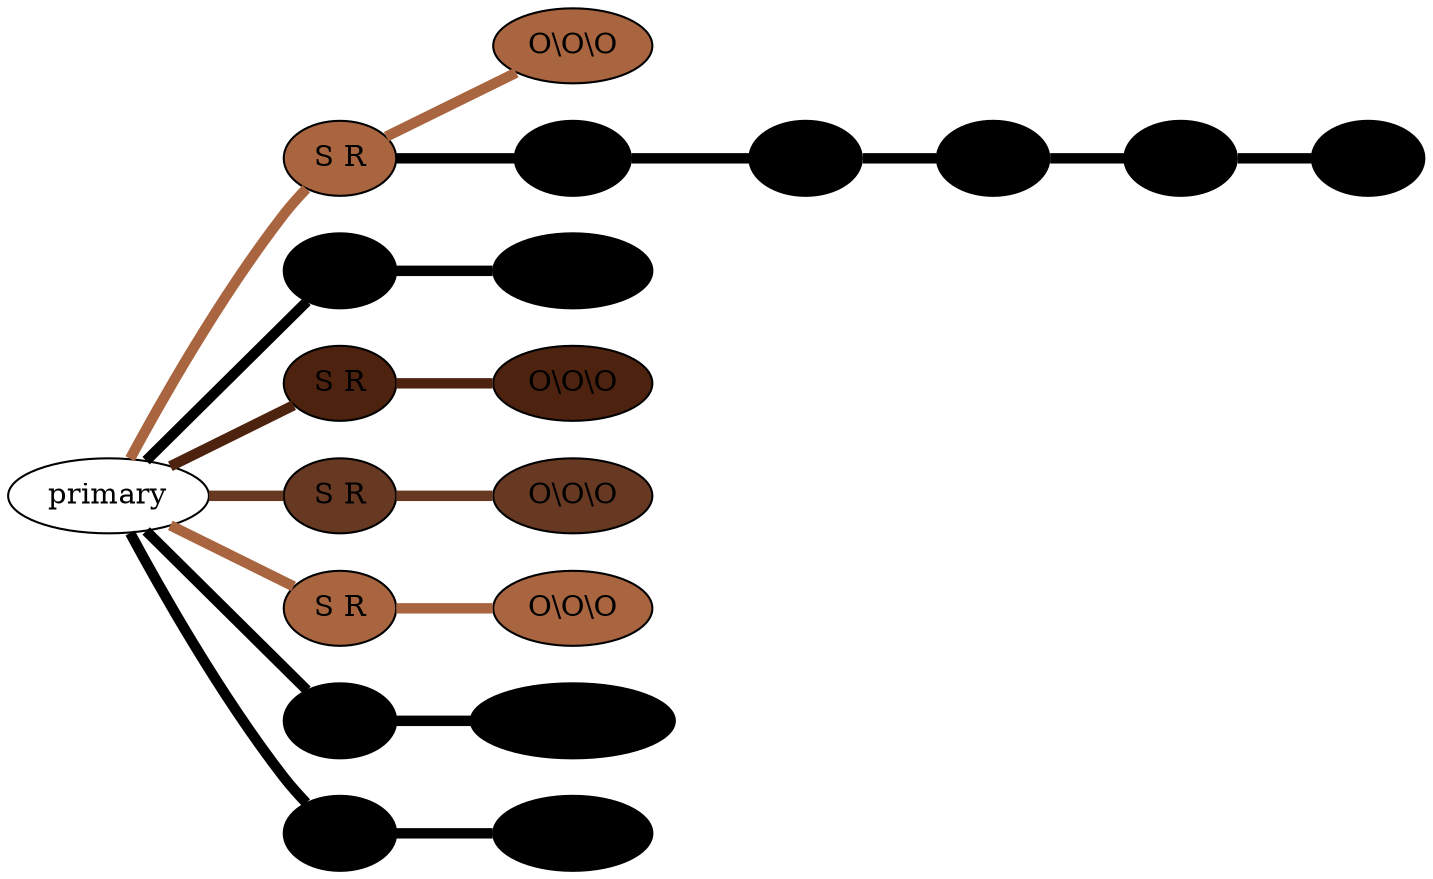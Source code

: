 graph {
 graph [rankdir=LR]
"1" [qtype="pendant_node", pendant_colors="#A86540", pendant_ply="S", pendant_attach="R", pendant_length="30", label="S R", style=filled, fillcolor="#A86540"]
"primary" -- "1" [qtype="pendant_link",penwidth=5,color="#A86540"]
"1:0" [qtype="knot_node", knot_value="3", knot_type="S", knot_position="2.0", knot_spin="Z", label="O\\O\\O", style=filled, fillcolor="#A86540"]
"1" -- "1:0" [qtype="knot_link",penwidth=5,color="#A86540"]
"1s1" [qtype="pendant_node", pendant_colors="#000000", pendant_ply="S", pendant_attach="U", pendant_length="36", label="S U", style=filled, fillcolor="#000000"]
"1" -- "1s1" [qtype="pendant_link",penwidth=5,color="#000000"]
"1s1:0" [qtype="knot_node", knot_value="1", knot_type="S", knot_position="2.0", knot_spin="Z", label="O", style=filled, fillcolor="#000000"]
"1s1" -- "1s1:0" [qtype="knot_link",penwidth=5,color="#000000"]
"1s1:1" [qtype="knot_node", knot_value="1", knot_type="S", knot_position="3.0", knot_spin="Z", label="O", style=filled, fillcolor="#000000"]
"1s1:0" -- "1s1:1" [qtype="knot_link",penwidth=5,color="#000000"]
"1s1:2" [qtype="knot_node", knot_value="1", knot_type="S", knot_position="18.5", knot_spin="Z", label="O", style=filled, fillcolor="#000000"]
"1s1:1" -- "1s1:2" [qtype="knot_link",penwidth=5,color="#000000"]
"1s1:3" [qtype="knot_node", knot_value="1", knot_type="S", knot_position="24.0", knot_spin="Z", label="O", style=filled, fillcolor="#000000"]
"1s1:2" -- "1s1:3" [qtype="knot_link",penwidth=5,color="#000000"]
"2" [qtype="pendant_node", pendant_colors="#000000", pendant_ply="S", pendant_attach="R", pendant_length="16", label="S R", style=filled, fillcolor="#000000"]
"primary" -- "2" [qtype="pendant_link",penwidth=5,color="#000000"]
"2:0" [qtype="knot_node", knot_value="3", knot_type="S", knot_position="1.5", knot_spin="Z", label="O\\O\\O", style=filled, fillcolor="#000000"]
"2" -- "2:0" [qtype="knot_link",penwidth=5,color="#000000"]
"3" [qtype="pendant_node", pendant_colors="#4D220E", pendant_ply="S", pendant_attach="R", pendant_length="14", label="S R", style=filled, fillcolor="#4D220E"]
"primary" -- "3" [qtype="pendant_link",penwidth=5,color="#4D220E"]
"3:0" [qtype="knot_node", knot_value="3", knot_type="S", knot_position="2.0", knot_spin="Z", label="O\\O\\O", style=filled, fillcolor="#4D220E"]
"3" -- "3:0" [qtype="knot_link",penwidth=5,color="#4D220E"]
"4" [qtype="pendant_node", pendant_colors="#673923", pendant_ply="S", pendant_attach="R", pendant_length="23", label="S R", style=filled, fillcolor="#673923"]
"primary" -- "4" [qtype="pendant_link",penwidth=5,color="#673923"]
"4:0" [qtype="knot_node", knot_value="3", knot_type="S", knot_position="2.0", knot_spin="Z", label="O\\O\\O", style=filled, fillcolor="#673923"]
"4" -- "4:0" [qtype="knot_link",penwidth=5,color="#673923"]
"5" [qtype="pendant_node", pendant_colors="#A86540,#777777", pendant_ply="S", pendant_attach="R", pendant_length="17", label="S R", style=filled, fillcolor="#A86540"]
"primary" -- "5" [qtype="pendant_link",penwidth=5,color="#A86540"]
"5:0" [qtype="knot_node", knot_value="3", knot_type="S", knot_position="2.5", knot_spin="Z", label="O\\O\\O", style=filled, fillcolor="#A86540"]
"5" -- "5:0" [qtype="knot_link",penwidth=5,color="#A86540"]
"6" [qtype="pendant_node", pendant_colors="#000000,#5A3D30,#777777", pendant_ply="S", pendant_attach="R", pendant_length="15", label="S R", style=filled, fillcolor="#000000"]
"primary" -- "6" [qtype="pendant_link",penwidth=5,color="#000000"]
"6:0" [qtype="knot_node", knot_value="4", knot_type="S", knot_position="2.5", knot_spin="Z", label="O\\O\\O\\O", style=filled, fillcolor="#000000"]
"6" -- "6:0" [qtype="knot_link",penwidth=5,color="#000000"]
"7" [qtype="pendant_node", pendant_colors="#000000,#777777", pendant_ply="S", pendant_attach="R", pendant_length="10", label="S R", style=filled, fillcolor="#000000"]
"primary" -- "7" [qtype="pendant_link",penwidth=5,color="#000000"]
"7:0" [qtype="knot_node", knot_value="3", knot_type="S", knot_position="3.0", knot_spin="Z", label="O\\O\\O", style=filled, fillcolor="#000000"]
"7" -- "7:0" [qtype="knot_link",penwidth=5,color="#000000"]
}
